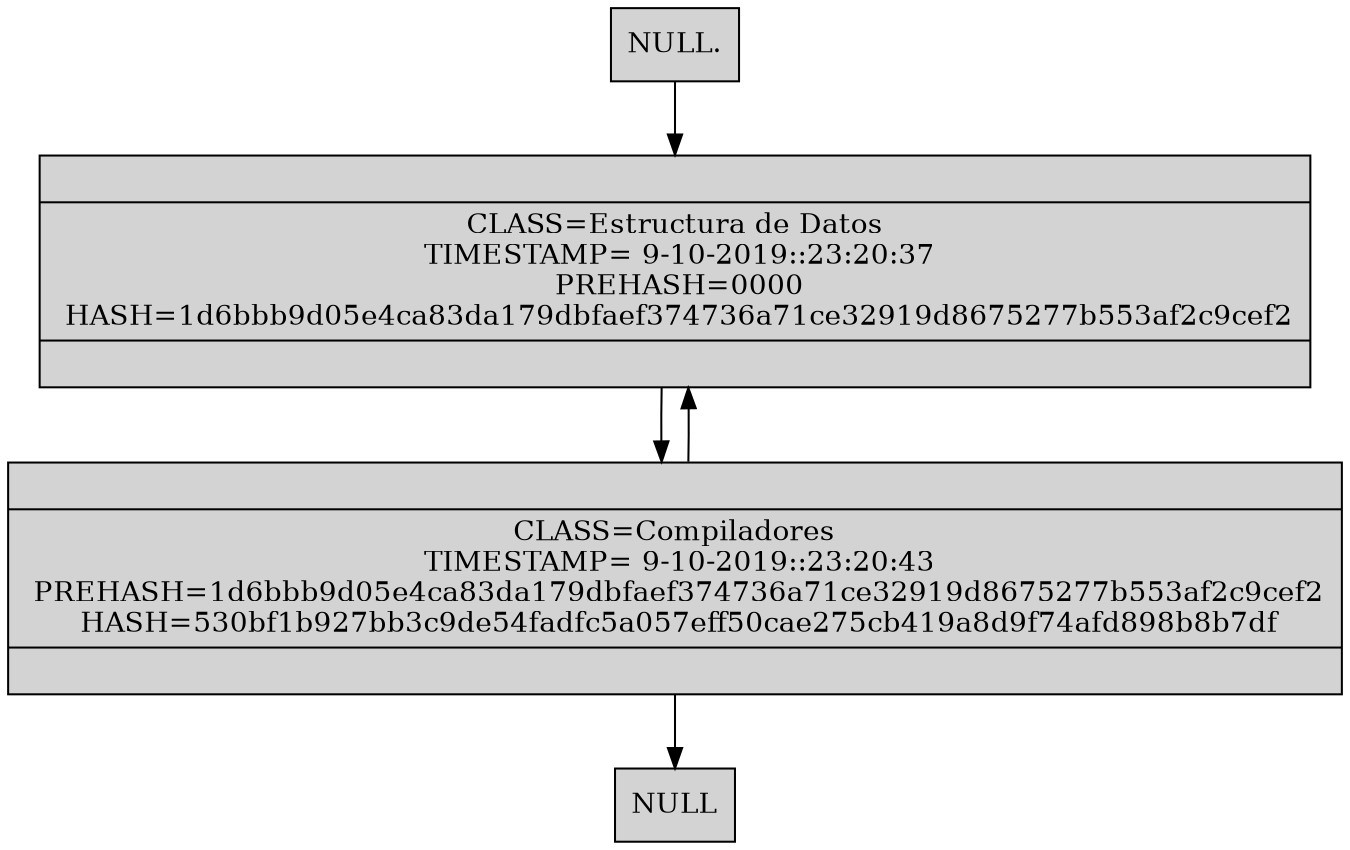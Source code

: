 digraph List { 
rankdir=TB
size="9,9"
node[shape=record,style=filled] 
"NULL" [shape=box] 
"NULL." [shape=box] 
 "(Estructura de Datos
)"[label ="{| CLASS=Estructura de Datos
\n TIMESTAMP= 9-10-2019::23:20:37\n PREHASH=0000\n HASH=1d6bbb9d05e4ca83da179dbfaef374736a71ce32919d8675277b553af2c9cef2| }"]
 "(Compiladores
)"[label ="{| CLASS=Compiladores
\n TIMESTAMP= 9-10-2019::23:20:43\n PREHASH=1d6bbb9d05e4ca83da179dbfaef374736a71ce32919d8675277b553af2c9cef2\n HASH=530bf1b927bb3c9de54fadfc5a057eff50cae275cb419a8d9f74afd898b8b7df| }"]

"NULL." ->  "(Estructura de Datos
)" ->  "(Compiladores
)" -> "NULL"
 "(Estructura de Datos
)" ->  "(Compiladores
)"[dir=back]

}